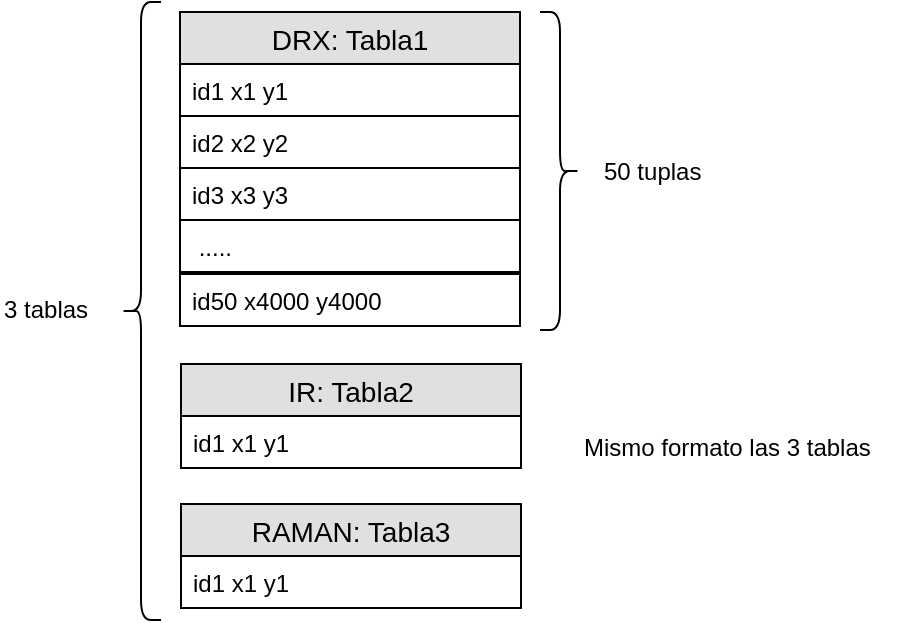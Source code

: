 <mxfile version="10.8.0" type="device"><diagram id="zdmEB93wjRpT2BYo7Xhn" name="Page-1"><mxGraphModel dx="961" dy="493" grid="1" gridSize="10" guides="1" tooltips="1" connect="1" arrows="1" fold="1" page="1" pageScale="1" pageWidth="827" pageHeight="1169" math="0" shadow="0"><root><mxCell id="0"/><mxCell id="1" parent="0"/><mxCell id="keuNe160ZZZjz5NyqEjR-29" value="" style="group" vertex="1" connectable="0" parent="1"><mxGeometry x="140.5" y="234" width="170" height="52" as="geometry"/></mxCell><mxCell id="keuNe160ZZZjz5NyqEjR-17" value="IR: Tabla2" style="swimlane;fontStyle=0;childLayout=stackLayout;horizontal=1;startSize=26;fillColor=#e0e0e0;horizontalStack=0;resizeParent=1;resizeParentMax=0;resizeLast=0;collapsible=1;marginBottom=0;swimlaneFillColor=#ffffff;align=center;fontSize=14;" vertex="1" parent="keuNe160ZZZjz5NyqEjR-29"><mxGeometry width="170" height="52" as="geometry"/></mxCell><mxCell id="keuNe160ZZZjz5NyqEjR-18" value="id1 x1 y1" style="text;strokeColor=#000000;fillColor=none;spacingLeft=4;spacingRight=4;overflow=hidden;rotatable=0;points=[[0,0.5],[1,0.5]];portConstraint=eastwest;fontSize=12;" vertex="1" parent="keuNe160ZZZjz5NyqEjR-17"><mxGeometry y="26" width="170" height="26" as="geometry"/></mxCell><mxCell id="keuNe160ZZZjz5NyqEjR-30" value="" style="group" vertex="1" connectable="0" parent="1"><mxGeometry x="140.5" y="304" width="170" height="52" as="geometry"/></mxCell><mxCell id="keuNe160ZZZjz5NyqEjR-23" value="RAMAN: Tabla3" style="swimlane;fontStyle=0;childLayout=stackLayout;horizontal=1;startSize=26;fillColor=#e0e0e0;horizontalStack=0;resizeParent=1;resizeParentMax=0;resizeLast=0;collapsible=1;marginBottom=0;swimlaneFillColor=#ffffff;align=center;fontSize=14;" vertex="1" parent="keuNe160ZZZjz5NyqEjR-30"><mxGeometry width="170" height="52" as="geometry"/></mxCell><mxCell id="keuNe160ZZZjz5NyqEjR-24" value="id1 x1 y1" style="text;strokeColor=#000000;fillColor=none;spacingLeft=4;spacingRight=4;overflow=hidden;rotatable=0;points=[[0,0.5],[1,0.5]];portConstraint=eastwest;fontSize=12;" vertex="1" parent="keuNe160ZZZjz5NyqEjR-23"><mxGeometry y="26" width="170" height="26" as="geometry"/></mxCell><mxCell id="keuNe160ZZZjz5NyqEjR-34" value="" style="shape=curlyBracket;whiteSpace=wrap;html=1;rounded=1;strokeColor=#000000;rotation=0;" vertex="1" parent="1"><mxGeometry x="110.5" y="53" width="20" height="309" as="geometry"/></mxCell><mxCell id="keuNe160ZZZjz5NyqEjR-35" value="3 tablas&amp;nbsp;&lt;br&gt;" style="text;html=1;resizable=0;points=[];autosize=1;align=left;verticalAlign=top;spacingTop=-4;" vertex="1" parent="1"><mxGeometry x="50" y="197" width="60" height="20" as="geometry"/></mxCell><mxCell id="keuNe160ZZZjz5NyqEjR-51" value="" style="shape=curlyBracket;whiteSpace=wrap;html=1;rounded=1;strokeColor=#000000;rotation=-180;" vertex="1" parent="1"><mxGeometry x="320" y="58" width="20" height="159" as="geometry"/></mxCell><mxCell id="keuNe160ZZZjz5NyqEjR-52" value="50 tuplas" style="text;html=1;resizable=0;points=[];autosize=1;align=left;verticalAlign=top;spacingTop=-4;" vertex="1" parent="1"><mxGeometry x="350" y="127.5" width="60" height="20" as="geometry"/></mxCell><mxCell id="keuNe160ZZZjz5NyqEjR-53" value="" style="group" vertex="1" connectable="0" parent="1"><mxGeometry x="140" y="58" width="170" height="157" as="geometry"/></mxCell><mxCell id="keuNe160ZZZjz5NyqEjR-54" value="DRX: Tabla1" style="swimlane;fontStyle=0;childLayout=stackLayout;horizontal=1;startSize=26;fillColor=#e0e0e0;horizontalStack=0;resizeParent=1;resizeParentMax=0;resizeLast=0;collapsible=1;marginBottom=0;swimlaneFillColor=#ffffff;align=center;fontSize=14;" vertex="1" parent="keuNe160ZZZjz5NyqEjR-53"><mxGeometry width="170" height="52" as="geometry"/></mxCell><mxCell id="keuNe160ZZZjz5NyqEjR-55" value="id1 x1 y1" style="text;strokeColor=#000000;fillColor=none;spacingLeft=4;spacingRight=4;overflow=hidden;rotatable=0;points=[[0,0.5],[1,0.5]];portConstraint=eastwest;fontSize=12;" vertex="1" parent="keuNe160ZZZjz5NyqEjR-54"><mxGeometry y="26" width="170" height="26" as="geometry"/></mxCell><mxCell id="keuNe160ZZZjz5NyqEjR-56" value="id3 x3 y3" style="text;strokeColor=#000000;fillColor=none;spacingLeft=4;spacingRight=4;overflow=hidden;rotatable=0;points=[[0,0.5],[1,0.5]];portConstraint=eastwest;fontSize=12;" vertex="1" parent="keuNe160ZZZjz5NyqEjR-53"><mxGeometry y="78" width="170" height="26" as="geometry"/></mxCell><mxCell id="keuNe160ZZZjz5NyqEjR-57" value="id2 x2 y2" style="text;strokeColor=#000000;fillColor=none;spacingLeft=4;spacingRight=4;overflow=hidden;rotatable=0;points=[[0,0.5],[1,0.5]];portConstraint=eastwest;fontSize=12;" vertex="1" parent="keuNe160ZZZjz5NyqEjR-53"><mxGeometry y="52" width="170" height="26" as="geometry"/></mxCell><mxCell id="keuNe160ZZZjz5NyqEjR-58" value=" ....." style="text;strokeColor=#000000;fillColor=none;spacingLeft=4;spacingRight=4;overflow=hidden;rotatable=0;points=[[0,0.5],[1,0.5]];portConstraint=eastwest;fontSize=12;" vertex="1" parent="keuNe160ZZZjz5NyqEjR-53"><mxGeometry y="104" width="170" height="26" as="geometry"/></mxCell><mxCell id="keuNe160ZZZjz5NyqEjR-59" value="id50 x4000 y4000" style="text;strokeColor=#000000;fillColor=none;spacingLeft=4;spacingRight=4;overflow=hidden;rotatable=0;points=[[0,0.5],[1,0.5]];portConstraint=eastwest;fontSize=12;" vertex="1" parent="keuNe160ZZZjz5NyqEjR-53"><mxGeometry y="131" width="170" height="26" as="geometry"/></mxCell><mxCell id="keuNe160ZZZjz5NyqEjR-60" value="Mismo formato las 3 tablas" style="text;html=1;resizable=0;points=[];autosize=1;align=left;verticalAlign=top;spacingTop=-4;" vertex="1" parent="1"><mxGeometry x="340" y="266" width="160" height="20" as="geometry"/></mxCell></root></mxGraphModel></diagram></mxfile>